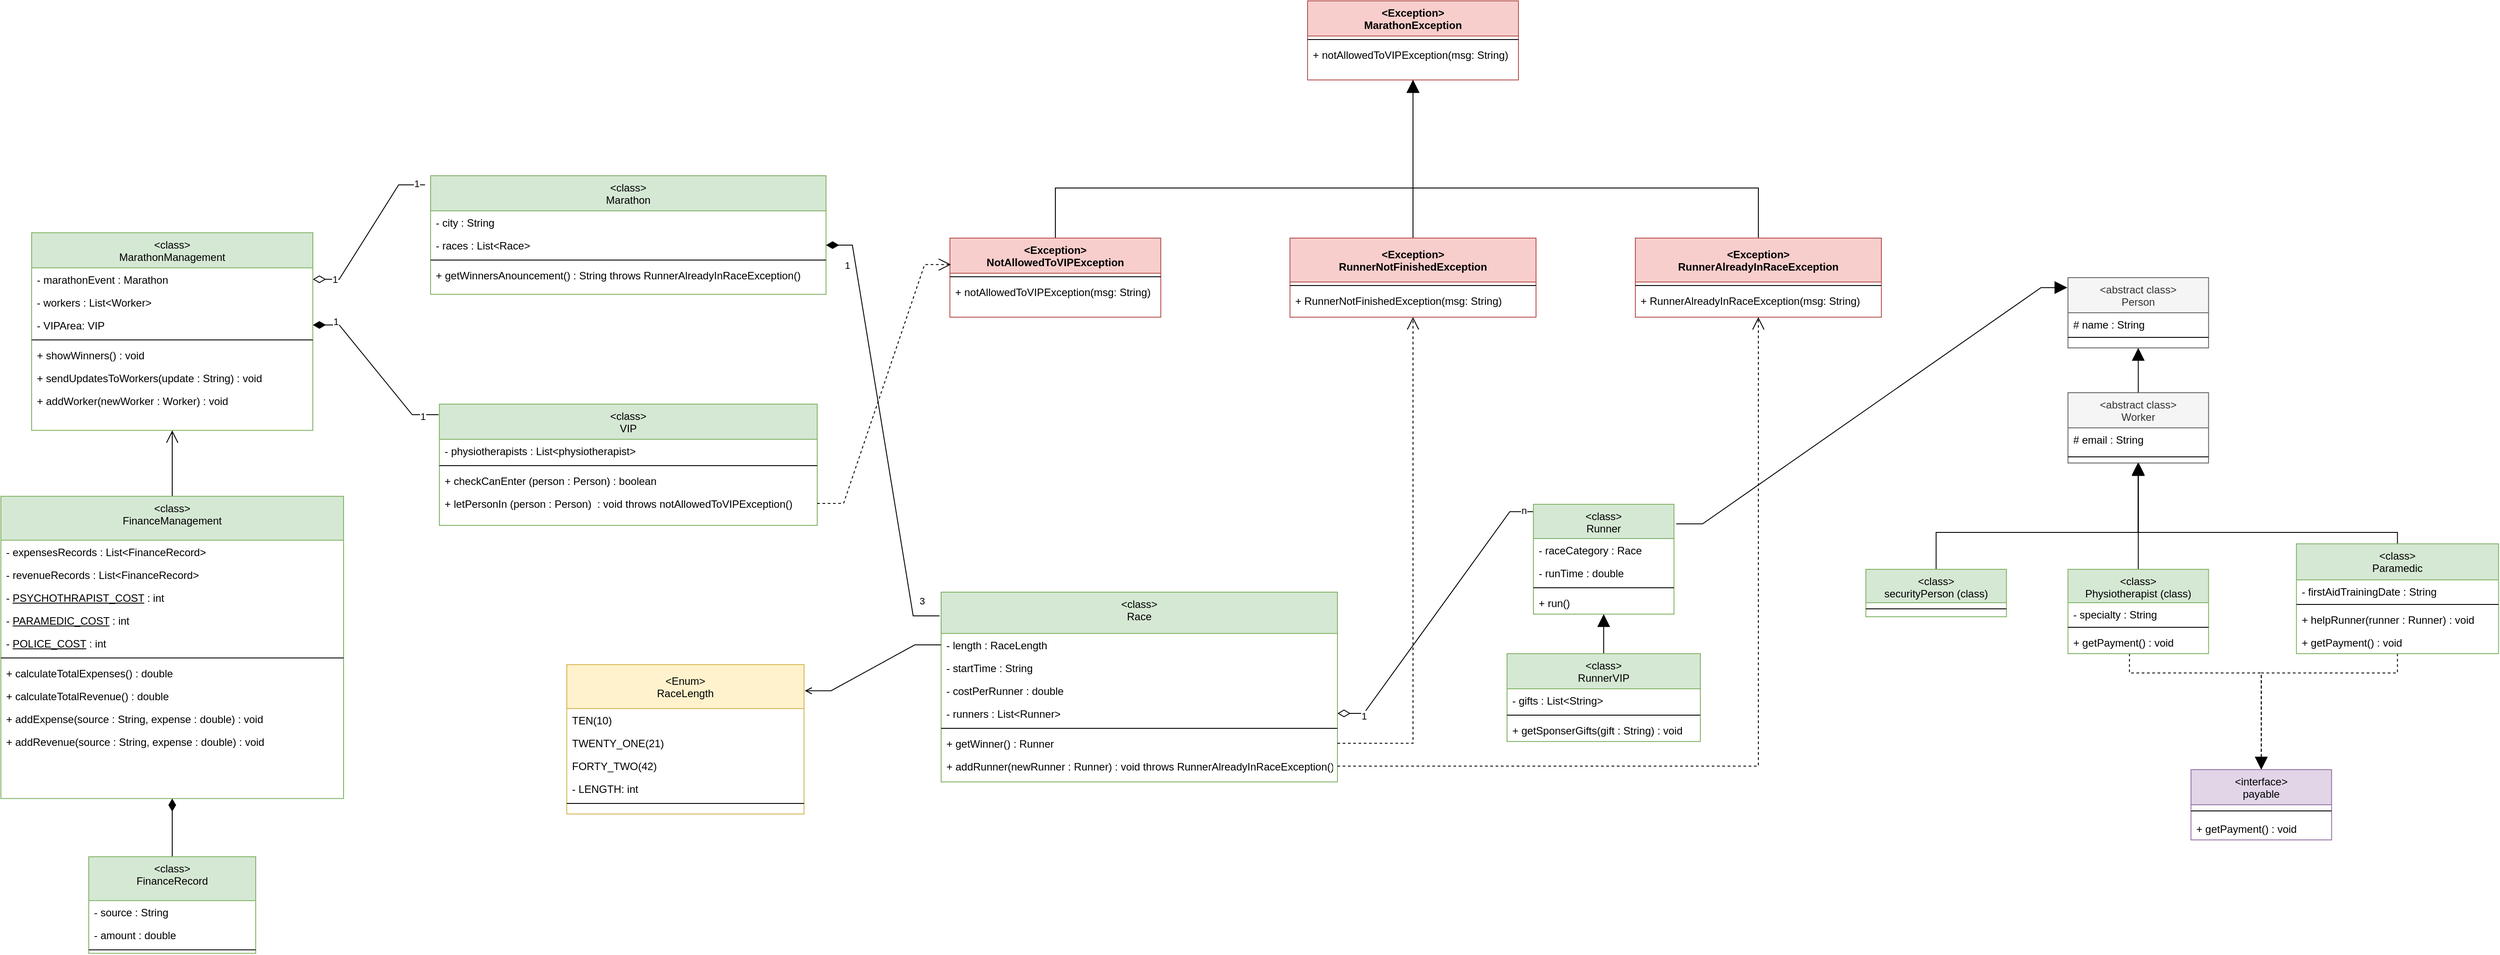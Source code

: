 <mxfile version="27.1.1">
  <diagram id="C5RBs43oDa-KdzZeNtuy" name="Page-1">
    <mxGraphModel dx="6407" dy="2477" grid="1" gridSize="10" guides="1" tooltips="1" connect="1" arrows="1" fold="1" page="1" pageScale="1" pageWidth="827" pageHeight="1169" math="0" shadow="0">
      <root>
        <mxCell id="WIyWlLk6GJQsqaUBKTNV-0" />
        <mxCell id="WIyWlLk6GJQsqaUBKTNV-1" parent="WIyWlLk6GJQsqaUBKTNV-0" />
        <mxCell id="r6FBFTWDfDrPuH4waTix-132" style="edgeStyle=entityRelationEdgeStyle;rounded=0;orthogonalLoop=1;jettySize=auto;html=1;entryX=1;entryY=0.5;entryDx=0;entryDy=0;exitX=-0.014;exitY=0.077;exitDx=0;exitDy=0;exitPerimeter=0;endArrow=diamondThin;endFill=0;endSize=12;" edge="1" parent="WIyWlLk6GJQsqaUBKTNV-1" source="zkfFHV4jXpPFQw0GAbJ--6" target="Lt1glxpejdCGCQJNRhZV-55">
          <mxGeometry relative="1" as="geometry" />
        </mxCell>
        <mxCell id="r6FBFTWDfDrPuH4waTix-134" value="1" style="edgeLabel;html=1;align=center;verticalAlign=middle;resizable=0;points=[];" vertex="1" connectable="0" parent="r6FBFTWDfDrPuH4waTix-132">
          <mxGeometry x="-0.897" y="-2" relative="1" as="geometry">
            <mxPoint as="offset" />
          </mxGeometry>
        </mxCell>
        <mxCell id="r6FBFTWDfDrPuH4waTix-135" value="1" style="edgeLabel;html=1;align=center;verticalAlign=middle;resizable=0;points=[];" vertex="1" connectable="0" parent="r6FBFTWDfDrPuH4waTix-132">
          <mxGeometry x="0.777" relative="1" as="geometry">
            <mxPoint x="4" as="offset" />
          </mxGeometry>
        </mxCell>
        <mxCell id="zkfFHV4jXpPFQw0GAbJ--6" value="&lt;class&gt;&#xa;Marathon" style="swimlane;fontStyle=0;align=center;verticalAlign=top;childLayout=stackLayout;horizontal=1;startSize=40;horizontalStack=0;resizeParent=1;resizeLast=0;collapsible=1;marginBottom=0;rounded=0;shadow=0;strokeWidth=1;fillColor=#d5e8d4;strokeColor=#82b366;" parent="WIyWlLk6GJQsqaUBKTNV-1" vertex="1">
          <mxGeometry x="-1001" y="226" width="450" height="135" as="geometry">
            <mxRectangle x="130" y="380" width="160" height="26" as="alternateBounds" />
          </mxGeometry>
        </mxCell>
        <mxCell id="zkfFHV4jXpPFQw0GAbJ--7" value="- city : String" style="text;align=left;verticalAlign=top;spacingLeft=4;spacingRight=4;overflow=hidden;rotatable=0;points=[[0,0.5],[1,0.5]];portConstraint=eastwest;" parent="zkfFHV4jXpPFQw0GAbJ--6" vertex="1">
          <mxGeometry y="40" width="450" height="26" as="geometry" />
        </mxCell>
        <mxCell id="zkfFHV4jXpPFQw0GAbJ--8" value="- races : List&lt;Race&gt;" style="text;align=left;verticalAlign=top;spacingLeft=4;spacingRight=4;overflow=hidden;rotatable=0;points=[[0,0.5],[1,0.5]];portConstraint=eastwest;rounded=0;shadow=0;html=0;" parent="zkfFHV4jXpPFQw0GAbJ--6" vertex="1">
          <mxGeometry y="66" width="450" height="26" as="geometry" />
        </mxCell>
        <mxCell id="zkfFHV4jXpPFQw0GAbJ--9" value="" style="line;html=1;strokeWidth=1;align=left;verticalAlign=middle;spacingTop=-1;spacingLeft=3;spacingRight=3;rotatable=0;labelPosition=right;points=[];portConstraint=eastwest;" parent="zkfFHV4jXpPFQw0GAbJ--6" vertex="1">
          <mxGeometry y="92" width="450" height="8" as="geometry" />
        </mxCell>
        <mxCell id="r6FBFTWDfDrPuH4waTix-143" value="+ getWinnersAnouncement() : String throws RunnerAlreadyInRaceException()" style="text;align=left;verticalAlign=top;spacingLeft=4;spacingRight=4;overflow=hidden;rotatable=0;points=[[0,0.5],[1,0.5]];portConstraint=eastwest;" vertex="1" parent="zkfFHV4jXpPFQw0GAbJ--6">
          <mxGeometry y="100" width="450" height="26" as="geometry" />
        </mxCell>
        <mxCell id="r6FBFTWDfDrPuH4waTix-110" style="edgeStyle=entityRelationEdgeStyle;rounded=0;orthogonalLoop=1;jettySize=auto;html=1;entryX=1;entryY=0.5;entryDx=0;entryDy=0;endArrow=diamondThin;startFill=0;exitX=0.02;exitY=0.067;exitDx=0;exitDy=0;exitPerimeter=0;endFill=0;endSize=12;" edge="1" parent="WIyWlLk6GJQsqaUBKTNV-1" source="zkfFHV4jXpPFQw0GAbJ--13" target="r6FBFTWDfDrPuH4waTix-11">
          <mxGeometry relative="1" as="geometry">
            <Array as="points">
              <mxPoint x="-501" y="692" />
            </Array>
          </mxGeometry>
        </mxCell>
        <mxCell id="r6FBFTWDfDrPuH4waTix-121" value="1" style="edgeLabel;html=1;align=center;verticalAlign=middle;resizable=0;points=[];" vertex="1" connectable="0" parent="r6FBFTWDfDrPuH4waTix-110">
          <mxGeometry x="0.721" y="-1" relative="1" as="geometry">
            <mxPoint x="-10" y="18" as="offset" />
          </mxGeometry>
        </mxCell>
        <mxCell id="r6FBFTWDfDrPuH4waTix-122" value="n" style="edgeLabel;html=1;align=center;verticalAlign=middle;resizable=0;points=[];" vertex="1" connectable="0" parent="r6FBFTWDfDrPuH4waTix-110">
          <mxGeometry x="-0.713" y="2" relative="1" as="geometry">
            <mxPoint x="25" y="-19" as="offset" />
          </mxGeometry>
        </mxCell>
        <mxCell id="zkfFHV4jXpPFQw0GAbJ--13" value="&lt;class&gt;&#xa;Runner" style="swimlane;fontStyle=0;align=center;verticalAlign=top;childLayout=stackLayout;horizontal=1;startSize=39;horizontalStack=0;resizeParent=1;resizeLast=0;collapsible=1;marginBottom=0;rounded=0;shadow=0;strokeWidth=1;fillColor=#d5e8d4;strokeColor=#82b366;" parent="WIyWlLk6GJQsqaUBKTNV-1" vertex="1">
          <mxGeometry x="254" y="600" width="160" height="125" as="geometry">
            <mxRectangle x="340" y="380" width="170" height="26" as="alternateBounds" />
          </mxGeometry>
        </mxCell>
        <mxCell id="r6FBFTWDfDrPuH4waTix-8" value="- raceCategory : Race" style="text;align=left;verticalAlign=top;spacingLeft=4;spacingRight=4;overflow=hidden;rotatable=0;points=[[0,0.5],[1,0.5]];portConstraint=eastwest;" vertex="1" parent="zkfFHV4jXpPFQw0GAbJ--13">
          <mxGeometry y="39" width="160" height="26" as="geometry" />
        </mxCell>
        <mxCell id="Lt1glxpejdCGCQJNRhZV-0" value="- runTime : double" style="text;align=left;verticalAlign=top;spacingLeft=4;spacingRight=4;overflow=hidden;rotatable=0;points=[[0,0.5],[1,0.5]];portConstraint=eastwest;" parent="zkfFHV4jXpPFQw0GAbJ--13" vertex="1">
          <mxGeometry y="65" width="160" height="26" as="geometry" />
        </mxCell>
        <mxCell id="zkfFHV4jXpPFQw0GAbJ--15" value="" style="line;html=1;strokeWidth=1;align=left;verticalAlign=middle;spacingTop=-1;spacingLeft=3;spacingRight=3;rotatable=0;labelPosition=right;points=[];portConstraint=eastwest;" parent="zkfFHV4jXpPFQw0GAbJ--13" vertex="1">
          <mxGeometry y="91" width="160" height="8" as="geometry" />
        </mxCell>
        <mxCell id="r6FBFTWDfDrPuH4waTix-7" value="+ run()" style="text;align=left;verticalAlign=top;spacingLeft=4;spacingRight=4;overflow=hidden;rotatable=0;points=[[0,0.5],[1,0.5]];portConstraint=eastwest;fontStyle=0" vertex="1" parent="zkfFHV4jXpPFQw0GAbJ--13">
          <mxGeometry y="99" width="160" height="26" as="geometry" />
        </mxCell>
        <mxCell id="r6FBFTWDfDrPuH4waTix-80" style="edgeStyle=entityRelationEdgeStyle;rounded=0;orthogonalLoop=1;jettySize=auto;html=1;entryX=1;entryY=0.5;entryDx=0;entryDy=0;exitX=-0.004;exitY=0.125;exitDx=0;exitDy=0;exitPerimeter=0;endArrow=diamondThin;endFill=1;endSize=12;" edge="1" parent="WIyWlLk6GJQsqaUBKTNV-1" source="zkfFHV4jXpPFQw0GAbJ--17" target="zkfFHV4jXpPFQw0GAbJ--8">
          <mxGeometry relative="1" as="geometry" />
        </mxCell>
        <mxCell id="r6FBFTWDfDrPuH4waTix-123" value="1" style="edgeLabel;html=1;align=center;verticalAlign=middle;resizable=0;points=[];" vertex="1" connectable="0" parent="r6FBFTWDfDrPuH4waTix-80">
          <mxGeometry x="0.783" relative="1" as="geometry">
            <mxPoint x="-10" as="offset" />
          </mxGeometry>
        </mxCell>
        <mxCell id="r6FBFTWDfDrPuH4waTix-124" value="3" style="edgeLabel;html=1;align=center;verticalAlign=middle;resizable=0;points=[];" vertex="1" connectable="0" parent="r6FBFTWDfDrPuH4waTix-80">
          <mxGeometry x="-0.805" y="-2" relative="1" as="geometry">
            <mxPoint x="10" as="offset" />
          </mxGeometry>
        </mxCell>
        <mxCell id="zkfFHV4jXpPFQw0GAbJ--17" value="&lt;class&gt;&#xa;Race" style="swimlane;fontStyle=0;align=center;verticalAlign=top;childLayout=stackLayout;horizontal=1;startSize=47;horizontalStack=0;resizeParent=1;resizeLast=0;collapsible=1;marginBottom=0;rounded=0;shadow=0;strokeWidth=1;fillColor=#d5e8d4;strokeColor=#82b366;" parent="WIyWlLk6GJQsqaUBKTNV-1" vertex="1">
          <mxGeometry x="-420" y="700" width="451" height="216" as="geometry">
            <mxRectangle x="550" y="140" width="160" height="26" as="alternateBounds" />
          </mxGeometry>
        </mxCell>
        <mxCell id="zkfFHV4jXpPFQw0GAbJ--18" value="- length : RaceLength" style="text;align=left;verticalAlign=top;spacingLeft=4;spacingRight=4;overflow=hidden;rotatable=0;points=[[0,0.5],[1,0.5]];portConstraint=eastwest;" parent="zkfFHV4jXpPFQw0GAbJ--17" vertex="1">
          <mxGeometry y="47" width="451" height="26" as="geometry" />
        </mxCell>
        <mxCell id="zkfFHV4jXpPFQw0GAbJ--19" value="- startTime : String" style="text;align=left;verticalAlign=top;spacingLeft=4;spacingRight=4;overflow=hidden;rotatable=0;points=[[0,0.5],[1,0.5]];portConstraint=eastwest;rounded=0;shadow=0;html=0;" parent="zkfFHV4jXpPFQw0GAbJ--17" vertex="1">
          <mxGeometry y="73" width="451" height="26" as="geometry" />
        </mxCell>
        <mxCell id="zkfFHV4jXpPFQw0GAbJ--20" value="- costPerRunner : double" style="text;align=left;verticalAlign=top;spacingLeft=4;spacingRight=4;overflow=hidden;rotatable=0;points=[[0,0.5],[1,0.5]];portConstraint=eastwest;rounded=0;shadow=0;html=0;" parent="zkfFHV4jXpPFQw0GAbJ--17" vertex="1">
          <mxGeometry y="99" width="451" height="26" as="geometry" />
        </mxCell>
        <mxCell id="r6FBFTWDfDrPuH4waTix-11" value="- runners : List&lt;Runner&gt;" style="text;align=left;verticalAlign=top;spacingLeft=4;spacingRight=4;overflow=hidden;rotatable=0;points=[[0,0.5],[1,0.5]];portConstraint=eastwest;rounded=0;shadow=0;html=0;" vertex="1" parent="zkfFHV4jXpPFQw0GAbJ--17">
          <mxGeometry y="125" width="451" height="26" as="geometry" />
        </mxCell>
        <mxCell id="zkfFHV4jXpPFQw0GAbJ--23" value="" style="line;html=1;strokeWidth=1;align=left;verticalAlign=middle;spacingTop=-1;spacingLeft=3;spacingRight=3;rotatable=0;labelPosition=right;points=[];portConstraint=eastwest;" parent="zkfFHV4jXpPFQw0GAbJ--17" vertex="1">
          <mxGeometry y="151" width="451" height="8" as="geometry" />
        </mxCell>
        <mxCell id="zkfFHV4jXpPFQw0GAbJ--24" value="+ getWinner() : Runner" style="text;align=left;verticalAlign=top;spacingLeft=4;spacingRight=4;overflow=hidden;rotatable=0;points=[[0,0.5],[1,0.5]];portConstraint=eastwest;" parent="zkfFHV4jXpPFQw0GAbJ--17" vertex="1">
          <mxGeometry y="159" width="451" height="26" as="geometry" />
        </mxCell>
        <mxCell id="r6FBFTWDfDrPuH4waTix-10" value="+ addRunner(newRunner : Runner) : void throws RunnerAlreadyInRaceException()" style="text;align=left;verticalAlign=top;spacingLeft=4;spacingRight=4;overflow=hidden;rotatable=0;points=[[0,0.5],[1,0.5]];portConstraint=eastwest;" vertex="1" parent="zkfFHV4jXpPFQw0GAbJ--17">
          <mxGeometry y="185" width="451" height="26" as="geometry" />
        </mxCell>
        <mxCell id="r6FBFTWDfDrPuH4waTix-137" style="edgeStyle=orthogonalEdgeStyle;rounded=0;orthogonalLoop=1;jettySize=auto;html=1;entryX=0.5;entryY=0;entryDx=0;entryDy=0;dashed=1;endArrow=block;endFill=1;endSize=12;" edge="1" parent="WIyWlLk6GJQsqaUBKTNV-1" source="Lt1glxpejdCGCQJNRhZV-5" target="Lt1glxpejdCGCQJNRhZV-97">
          <mxGeometry relative="1" as="geometry">
            <Array as="points">
              <mxPoint x="1237.34" y="792" />
              <mxPoint x="1082.34" y="792" />
              <mxPoint x="1082.34" y="852" />
            </Array>
          </mxGeometry>
        </mxCell>
        <mxCell id="r6FBFTWDfDrPuH4waTix-146" style="edgeStyle=orthogonalEdgeStyle;rounded=0;orthogonalLoop=1;jettySize=auto;html=1;endArrow=block;endFill=1;fillColor=#e1d5e7;strokeColor=#000000;endSize=12;" edge="1" parent="WIyWlLk6GJQsqaUBKTNV-1" source="Lt1glxpejdCGCQJNRhZV-5">
          <mxGeometry relative="1" as="geometry">
            <mxPoint x="942.34" y="552" as="targetPoint" />
            <Array as="points">
              <mxPoint x="1237.34" y="632" />
              <mxPoint x="942.34" y="632" />
            </Array>
          </mxGeometry>
        </mxCell>
        <mxCell id="Lt1glxpejdCGCQJNRhZV-5" value="&lt;class&gt;&#xa;Paramedic" style="swimlane;fontStyle=0;align=center;verticalAlign=top;childLayout=stackLayout;horizontal=1;startSize=41;horizontalStack=0;resizeParent=1;resizeLast=0;collapsible=1;marginBottom=0;rounded=0;shadow=0;strokeWidth=1;fillColor=#d5e8d4;strokeColor=#82b366;" parent="WIyWlLk6GJQsqaUBKTNV-1" vertex="1">
          <mxGeometry x="1122.34" y="645" width="230" height="125" as="geometry">
            <mxRectangle x="340" y="380" width="170" height="26" as="alternateBounds" />
          </mxGeometry>
        </mxCell>
        <mxCell id="Lt1glxpejdCGCQJNRhZV-6" value="- firstAidTrainingDate : String" style="text;align=left;verticalAlign=top;spacingLeft=4;spacingRight=4;overflow=hidden;rotatable=0;points=[[0,0.5],[1,0.5]];portConstraint=eastwest;" parent="Lt1glxpejdCGCQJNRhZV-5" vertex="1">
          <mxGeometry y="41" width="230" height="24" as="geometry" />
        </mxCell>
        <mxCell id="Lt1glxpejdCGCQJNRhZV-8" value="" style="line;html=1;strokeWidth=1;align=left;verticalAlign=middle;spacingTop=-1;spacingLeft=3;spacingRight=3;rotatable=0;labelPosition=right;points=[];portConstraint=eastwest;" parent="Lt1glxpejdCGCQJNRhZV-5" vertex="1">
          <mxGeometry y="65" width="230" height="8" as="geometry" />
        </mxCell>
        <mxCell id="r6FBFTWDfDrPuH4waTix-24" value="+ helpRunner(runner : Runner) : void" style="text;align=left;verticalAlign=top;spacingLeft=4;spacingRight=4;overflow=hidden;rotatable=0;points=[[0,0.5],[1,0.5]];portConstraint=eastwest;" vertex="1" parent="Lt1glxpejdCGCQJNRhZV-5">
          <mxGeometry y="73" width="230" height="26" as="geometry" />
        </mxCell>
        <mxCell id="r6FBFTWDfDrPuH4waTix-142" value="+ getPayment() : void" style="text;align=left;verticalAlign=top;spacingLeft=4;spacingRight=4;overflow=hidden;rotatable=0;points=[[0,0.5],[1,0.5]];portConstraint=eastwest;" vertex="1" parent="Lt1glxpejdCGCQJNRhZV-5">
          <mxGeometry y="99" width="230" height="26" as="geometry" />
        </mxCell>
        <mxCell id="r6FBFTWDfDrPuH4waTix-108" style="edgeStyle=orthogonalEdgeStyle;rounded=0;orthogonalLoop=1;jettySize=auto;html=1;entryX=0.5;entryY=1;entryDx=0;entryDy=0;endArrow=block;endFill=1;endSize=12;" edge="1" parent="WIyWlLk6GJQsqaUBKTNV-1" source="Lt1glxpejdCGCQJNRhZV-9" target="Lt1glxpejdCGCQJNRhZV-26">
          <mxGeometry relative="1" as="geometry" />
        </mxCell>
        <mxCell id="r6FBFTWDfDrPuH4waTix-140" style="edgeStyle=orthogonalEdgeStyle;rounded=0;orthogonalLoop=1;jettySize=auto;html=1;dashed=1;endArrow=block;endFill=1;entryX=0.5;entryY=0;entryDx=0;entryDy=0;endSize=12;" edge="1" parent="WIyWlLk6GJQsqaUBKTNV-1" target="Lt1glxpejdCGCQJNRhZV-97">
          <mxGeometry relative="1" as="geometry">
            <mxPoint x="932.34" y="770.0" as="sourcePoint" />
            <mxPoint x="1082.34" y="852" as="targetPoint" />
            <Array as="points">
              <mxPoint x="932.34" y="792" />
              <mxPoint x="1082.34" y="792" />
            </Array>
          </mxGeometry>
        </mxCell>
        <mxCell id="Lt1glxpejdCGCQJNRhZV-9" value="&lt;class&gt;&#xa;Physiotherapist (class)" style="swimlane;fontStyle=0;align=center;verticalAlign=top;childLayout=stackLayout;horizontal=1;startSize=38;horizontalStack=0;resizeParent=1;resizeLast=0;collapsible=1;marginBottom=0;rounded=0;shadow=0;strokeWidth=1;fillColor=#d5e8d4;strokeColor=#82b366;" parent="WIyWlLk6GJQsqaUBKTNV-1" vertex="1">
          <mxGeometry x="862.34" y="674" width="160" height="96" as="geometry">
            <mxRectangle x="340" y="380" width="170" height="26" as="alternateBounds" />
          </mxGeometry>
        </mxCell>
        <mxCell id="Lt1glxpejdCGCQJNRhZV-10" value="- specialty : String" style="text;align=left;verticalAlign=top;spacingLeft=4;spacingRight=4;overflow=hidden;rotatable=0;points=[[0,0.5],[1,0.5]];portConstraint=eastwest;" parent="Lt1glxpejdCGCQJNRhZV-9" vertex="1">
          <mxGeometry y="38" width="160" height="24" as="geometry" />
        </mxCell>
        <mxCell id="Lt1glxpejdCGCQJNRhZV-12" value="" style="line;html=1;strokeWidth=1;align=left;verticalAlign=middle;spacingTop=-1;spacingLeft=3;spacingRight=3;rotatable=0;labelPosition=right;points=[];portConstraint=eastwest;" parent="Lt1glxpejdCGCQJNRhZV-9" vertex="1">
          <mxGeometry y="62" width="160" height="8" as="geometry" />
        </mxCell>
        <mxCell id="r6FBFTWDfDrPuH4waTix-141" value="+ getPayment() : void" style="text;align=left;verticalAlign=top;spacingLeft=4;spacingRight=4;overflow=hidden;rotatable=0;points=[[0,0.5],[1,0.5]];portConstraint=eastwest;" vertex="1" parent="Lt1glxpejdCGCQJNRhZV-9">
          <mxGeometry y="70" width="160" height="26" as="geometry" />
        </mxCell>
        <mxCell id="r6FBFTWDfDrPuH4waTix-107" style="edgeStyle=orthogonalEdgeStyle;rounded=0;orthogonalLoop=1;jettySize=auto;html=1;entryX=0.5;entryY=1;entryDx=0;entryDy=0;endArrow=block;endFill=1;endSize=12;" edge="1" parent="WIyWlLk6GJQsqaUBKTNV-1" source="Lt1glxpejdCGCQJNRhZV-13" target="Lt1glxpejdCGCQJNRhZV-26">
          <mxGeometry relative="1" as="geometry">
            <Array as="points">
              <mxPoint x="712.34" y="632" />
              <mxPoint x="942.34" y="632" />
            </Array>
          </mxGeometry>
        </mxCell>
        <mxCell id="Lt1glxpejdCGCQJNRhZV-13" value="&lt;class&gt;&#xa;securityPerson (class)" style="swimlane;fontStyle=0;align=center;verticalAlign=top;childLayout=stackLayout;horizontal=1;startSize=38;horizontalStack=0;resizeParent=1;resizeLast=0;collapsible=1;marginBottom=0;rounded=0;shadow=0;strokeWidth=1;fillColor=#d5e8d4;strokeColor=#82b366;" parent="WIyWlLk6GJQsqaUBKTNV-1" vertex="1">
          <mxGeometry x="632.34" y="674" width="160" height="54" as="geometry">
            <mxRectangle x="340" y="380" width="170" height="26" as="alternateBounds" />
          </mxGeometry>
        </mxCell>
        <mxCell id="Lt1glxpejdCGCQJNRhZV-16" value="" style="line;html=1;strokeWidth=1;align=left;verticalAlign=middle;spacingTop=-1;spacingLeft=3;spacingRight=3;rotatable=0;labelPosition=right;points=[];portConstraint=eastwest;" parent="Lt1glxpejdCGCQJNRhZV-13" vertex="1">
          <mxGeometry y="38" width="160" height="14" as="geometry" />
        </mxCell>
        <mxCell id="Lt1glxpejdCGCQJNRhZV-17" value="&lt;class&gt;&#xa;MarathonManagement" style="swimlane;fontStyle=0;align=center;verticalAlign=top;childLayout=stackLayout;horizontal=1;startSize=40;horizontalStack=0;resizeParent=1;resizeLast=0;collapsible=1;marginBottom=0;rounded=0;shadow=0;strokeWidth=1;fillColor=#d5e8d4;strokeColor=#82b366;" parent="WIyWlLk6GJQsqaUBKTNV-1" vertex="1">
          <mxGeometry x="-1455" y="290.87" width="320" height="225" as="geometry">
            <mxRectangle x="550" y="140" width="160" height="26" as="alternateBounds" />
          </mxGeometry>
        </mxCell>
        <mxCell id="Lt1glxpejdCGCQJNRhZV-55" value="- marathonEvent : Marathon" style="text;align=left;verticalAlign=top;spacingLeft=4;spacingRight=4;overflow=hidden;rotatable=0;points=[[0,0.5],[1,0.5]];portConstraint=eastwest;" parent="Lt1glxpejdCGCQJNRhZV-17" vertex="1">
          <mxGeometry y="40" width="320" height="26" as="geometry" />
        </mxCell>
        <mxCell id="Lt1glxpejdCGCQJNRhZV-18" value="- workers : List&lt;Worker&gt;" style="text;align=left;verticalAlign=top;spacingLeft=4;spacingRight=4;overflow=hidden;rotatable=0;points=[[0,0.5],[1,0.5]];portConstraint=eastwest;" parent="Lt1glxpejdCGCQJNRhZV-17" vertex="1">
          <mxGeometry y="66" width="320" height="26" as="geometry" />
        </mxCell>
        <mxCell id="r6FBFTWDfDrPuH4waTix-57" value="- VIPArea: VIP" style="text;align=left;verticalAlign=top;spacingLeft=4;spacingRight=4;overflow=hidden;rotatable=0;points=[[0,0.5],[1,0.5]];portConstraint=eastwest;rounded=0;shadow=0;html=0;" vertex="1" parent="Lt1glxpejdCGCQJNRhZV-17">
          <mxGeometry y="92" width="320" height="26" as="geometry" />
        </mxCell>
        <mxCell id="Lt1glxpejdCGCQJNRhZV-23" value="" style="line;html=1;strokeWidth=1;align=left;verticalAlign=middle;spacingTop=-1;spacingLeft=3;spacingRight=3;rotatable=0;labelPosition=right;points=[];portConstraint=eastwest;" parent="Lt1glxpejdCGCQJNRhZV-17" vertex="1">
          <mxGeometry y="118" width="320" height="8" as="geometry" />
        </mxCell>
        <mxCell id="r6FBFTWDfDrPuH4waTix-43" value="+ showWinners() : void" style="text;align=left;verticalAlign=top;spacingLeft=4;spacingRight=4;overflow=hidden;rotatable=0;points=[[0,0.5],[1,0.5]];portConstraint=eastwest;" vertex="1" parent="Lt1glxpejdCGCQJNRhZV-17">
          <mxGeometry y="126" width="320" height="26" as="geometry" />
        </mxCell>
        <mxCell id="r6FBFTWDfDrPuH4waTix-42" value="+ sendUpdatesToWorkers(update : String) : void" style="text;align=left;verticalAlign=top;spacingLeft=4;spacingRight=4;overflow=hidden;rotatable=0;points=[[0,0.5],[1,0.5]];portConstraint=eastwest;" vertex="1" parent="Lt1glxpejdCGCQJNRhZV-17">
          <mxGeometry y="152" width="320" height="26" as="geometry" />
        </mxCell>
        <mxCell id="r6FBFTWDfDrPuH4waTix-176" value="+ addWorker(newWorker : Worker) : void" style="text;align=left;verticalAlign=top;spacingLeft=4;spacingRight=4;overflow=hidden;rotatable=0;points=[[0,0.5],[1,0.5]];portConstraint=eastwest;" vertex="1" parent="Lt1glxpejdCGCQJNRhZV-17">
          <mxGeometry y="178" width="320" height="26" as="geometry" />
        </mxCell>
        <mxCell id="r6FBFTWDfDrPuH4waTix-100" style="edgeStyle=orthogonalEdgeStyle;rounded=0;orthogonalLoop=1;jettySize=auto;html=1;entryX=0.5;entryY=1;entryDx=0;entryDy=0;endArrow=block;endFill=1;endSize=12;" edge="1" parent="WIyWlLk6GJQsqaUBKTNV-1" source="Lt1glxpejdCGCQJNRhZV-26" target="r6FBFTWDfDrPuH4waTix-14">
          <mxGeometry relative="1" as="geometry" />
        </mxCell>
        <mxCell id="Lt1glxpejdCGCQJNRhZV-26" value="&lt;abstract class&gt;&#xa;Worker" style="swimlane;fontStyle=0;align=center;verticalAlign=top;childLayout=stackLayout;horizontal=1;startSize=40;horizontalStack=0;resizeParent=1;resizeLast=0;collapsible=1;marginBottom=0;rounded=0;shadow=0;strokeWidth=1;fillColor=#f5f5f5;fontColor=#333333;strokeColor=#666666;" parent="WIyWlLk6GJQsqaUBKTNV-1" vertex="1">
          <mxGeometry x="862.34" y="473" width="160" height="80" as="geometry">
            <mxRectangle x="340" y="380" width="170" height="26" as="alternateBounds" />
          </mxGeometry>
        </mxCell>
        <mxCell id="Lt1glxpejdCGCQJNRhZV-28" value="# email : String" style="text;align=left;verticalAlign=top;spacingLeft=4;spacingRight=4;overflow=hidden;rotatable=0;points=[[0,0.5],[1,0.5]];portConstraint=eastwest;" parent="Lt1glxpejdCGCQJNRhZV-26" vertex="1">
          <mxGeometry y="40" width="160" height="26" as="geometry" />
        </mxCell>
        <mxCell id="Lt1glxpejdCGCQJNRhZV-29" value="" style="line;html=1;strokeWidth=1;align=left;verticalAlign=middle;spacingTop=-1;spacingLeft=3;spacingRight=3;rotatable=0;labelPosition=right;points=[];portConstraint=eastwest;" parent="Lt1glxpejdCGCQJNRhZV-26" vertex="1">
          <mxGeometry y="66" width="160" height="14" as="geometry" />
        </mxCell>
        <mxCell id="Lt1glxpejdCGCQJNRhZV-38" value="&lt;class&gt;&#xa;VIP" style="swimlane;fontStyle=0;align=center;verticalAlign=top;childLayout=stackLayout;horizontal=1;startSize=40;horizontalStack=0;resizeParent=1;resizeLast=0;collapsible=1;marginBottom=0;rounded=0;shadow=0;strokeWidth=1;fillColor=#d5e8d4;strokeColor=#82b366;" parent="WIyWlLk6GJQsqaUBKTNV-1" vertex="1">
          <mxGeometry x="-991" y="486" width="430" height="138" as="geometry">
            <mxRectangle x="130" y="380" width="160" height="26" as="alternateBounds" />
          </mxGeometry>
        </mxCell>
        <mxCell id="Lt1glxpejdCGCQJNRhZV-39" value="- physiotherapists : List&lt;physiotherapist&gt;" style="text;align=left;verticalAlign=top;spacingLeft=4;spacingRight=4;overflow=hidden;rotatable=0;points=[[0,0.5],[1,0.5]];portConstraint=eastwest;" parent="Lt1glxpejdCGCQJNRhZV-38" vertex="1">
          <mxGeometry y="40" width="430" height="26" as="geometry" />
        </mxCell>
        <mxCell id="Lt1glxpejdCGCQJNRhZV-41" value="" style="line;html=1;strokeWidth=1;align=left;verticalAlign=middle;spacingTop=-1;spacingLeft=3;spacingRight=3;rotatable=0;labelPosition=right;points=[];portConstraint=eastwest;" parent="Lt1glxpejdCGCQJNRhZV-38" vertex="1">
          <mxGeometry y="66" width="430" height="8" as="geometry" />
        </mxCell>
        <mxCell id="Lt1glxpejdCGCQJNRhZV-42" value="+ checkCanEnter (person : Person) : boolean" style="text;align=left;verticalAlign=top;spacingLeft=4;spacingRight=4;overflow=hidden;rotatable=0;points=[[0,0.5],[1,0.5]];portConstraint=eastwest;fontStyle=0" parent="Lt1glxpejdCGCQJNRhZV-38" vertex="1">
          <mxGeometry y="74" width="430" height="26" as="geometry" />
        </mxCell>
        <mxCell id="r6FBFTWDfDrPuH4waTix-19" value="+ letPersonIn (person : Person)  : void throws notAllowedToVIPException()" style="text;align=left;verticalAlign=top;spacingLeft=4;spacingRight=4;overflow=hidden;rotatable=0;points=[[0,0.5],[1,0.5]];portConstraint=eastwest;fontStyle=0" vertex="1" parent="Lt1glxpejdCGCQJNRhZV-38">
          <mxGeometry y="100" width="430" height="26" as="geometry" />
        </mxCell>
        <mxCell id="Lt1glxpejdCGCQJNRhZV-97" value="&lt;interface&gt;&#xa;payable" style="swimlane;fontStyle=0;align=center;verticalAlign=top;childLayout=stackLayout;horizontal=1;startSize=40;horizontalStack=0;resizeParent=1;resizeLast=0;collapsible=1;marginBottom=0;rounded=0;shadow=0;strokeWidth=1;fillColor=#e1d5e7;strokeColor=#9673a6;" parent="WIyWlLk6GJQsqaUBKTNV-1" vertex="1">
          <mxGeometry x="1002.34" y="902" width="160" height="80" as="geometry">
            <mxRectangle x="340" y="380" width="170" height="26" as="alternateBounds" />
          </mxGeometry>
        </mxCell>
        <mxCell id="Lt1glxpejdCGCQJNRhZV-100" value="" style="line;html=1;strokeWidth=1;align=left;verticalAlign=middle;spacingTop=-1;spacingLeft=3;spacingRight=3;rotatable=0;labelPosition=right;points=[];portConstraint=eastwest;" parent="Lt1glxpejdCGCQJNRhZV-97" vertex="1">
          <mxGeometry y="40" width="160" height="14" as="geometry" />
        </mxCell>
        <mxCell id="Lt1glxpejdCGCQJNRhZV-101" value="+ getPayment() : void" style="text;align=left;verticalAlign=top;spacingLeft=4;spacingRight=4;overflow=hidden;rotatable=0;points=[[0,0.5],[1,0.5]];portConstraint=eastwest;" parent="Lt1glxpejdCGCQJNRhZV-97" vertex="1">
          <mxGeometry y="54" width="160" height="26" as="geometry" />
        </mxCell>
        <mxCell id="r6FBFTWDfDrPuH4waTix-0" value="&lt;Enum&gt;&#xa;RaceLength" style="swimlane;fontStyle=0;align=center;verticalAlign=middle;childLayout=stackLayout;horizontal=1;startSize=50;horizontalStack=0;resizeParent=1;resizeLast=0;collapsible=1;marginBottom=0;rounded=0;shadow=0;strokeWidth=1;fillColor=#fff2cc;strokeColor=#d6b656;labelBackgroundColor=none;fontSize=12;" vertex="1" parent="WIyWlLk6GJQsqaUBKTNV-1">
          <mxGeometry x="-846" y="782.5" width="270" height="170" as="geometry">
            <mxRectangle x="220" y="120" width="160" height="40" as="alternateBounds" />
          </mxGeometry>
        </mxCell>
        <mxCell id="r6FBFTWDfDrPuH4waTix-1" value="TEN(10)" style="text;align=left;verticalAlign=top;spacingLeft=4;spacingRight=4;overflow=hidden;rotatable=0;points=[[0,0.5],[1,0.5]];portConstraint=eastwest;" vertex="1" parent="r6FBFTWDfDrPuH4waTix-0">
          <mxGeometry y="50" width="270" height="26" as="geometry" />
        </mxCell>
        <mxCell id="r6FBFTWDfDrPuH4waTix-2" value="TWENTY_ONE(21)" style="text;align=left;verticalAlign=top;spacingLeft=4;spacingRight=4;overflow=hidden;rotatable=0;points=[[0,0.5],[1,0.5]];portConstraint=eastwest;rounded=0;shadow=0;html=0;" vertex="1" parent="r6FBFTWDfDrPuH4waTix-0">
          <mxGeometry y="76" width="270" height="26" as="geometry" />
        </mxCell>
        <mxCell id="r6FBFTWDfDrPuH4waTix-3" value="FORTY_TWO(42)" style="text;align=left;verticalAlign=top;spacingLeft=4;spacingRight=4;overflow=hidden;rotatable=0;points=[[0,0.5],[1,0.5]];portConstraint=eastwest;rounded=0;shadow=0;html=0;" vertex="1" parent="r6FBFTWDfDrPuH4waTix-0">
          <mxGeometry y="102" width="270" height="26" as="geometry" />
        </mxCell>
        <mxCell id="r6FBFTWDfDrPuH4waTix-13" value="- LENGTH: int " style="text;align=left;verticalAlign=top;spacingLeft=4;spacingRight=4;overflow=hidden;rotatable=0;points=[[0,0.5],[1,0.5]];portConstraint=eastwest;rounded=0;shadow=0;html=0;" vertex="1" parent="r6FBFTWDfDrPuH4waTix-0">
          <mxGeometry y="128" width="270" height="26" as="geometry" />
        </mxCell>
        <mxCell id="r6FBFTWDfDrPuH4waTix-6" value="" style="line;html=1;strokeWidth=1;align=left;verticalAlign=middle;spacingTop=-1;spacingLeft=3;spacingRight=3;rotatable=0;labelPosition=right;points=[];portConstraint=eastwest;" vertex="1" parent="r6FBFTWDfDrPuH4waTix-0">
          <mxGeometry y="154" width="270" height="8" as="geometry" />
        </mxCell>
        <mxCell id="r6FBFTWDfDrPuH4waTix-14" value="&lt;abstract class&gt;&#xa;Person" style="swimlane;fontStyle=0;align=center;verticalAlign=top;childLayout=stackLayout;horizontal=1;startSize=40;horizontalStack=0;resizeParent=1;resizeLast=0;collapsible=1;marginBottom=0;rounded=0;shadow=0;strokeWidth=1;fillColor=#f5f5f5;strokeColor=#666666;fontColor=#333333;" vertex="1" parent="WIyWlLk6GJQsqaUBKTNV-1">
          <mxGeometry x="862.34" y="342" width="160" height="80" as="geometry">
            <mxRectangle x="340" y="380" width="170" height="26" as="alternateBounds" />
          </mxGeometry>
        </mxCell>
        <mxCell id="r6FBFTWDfDrPuH4waTix-15" value="# name : String" style="text;align=left;verticalAlign=top;spacingLeft=4;spacingRight=4;overflow=hidden;rotatable=0;points=[[0,0.5],[1,0.5]];portConstraint=eastwest;" vertex="1" parent="r6FBFTWDfDrPuH4waTix-14">
          <mxGeometry y="40" width="160" height="24" as="geometry" />
        </mxCell>
        <mxCell id="r6FBFTWDfDrPuH4waTix-17" value="" style="line;html=1;strokeWidth=1;align=left;verticalAlign=middle;spacingTop=-1;spacingLeft=3;spacingRight=3;rotatable=0;labelPosition=right;points=[];portConstraint=eastwest;" vertex="1" parent="r6FBFTWDfDrPuH4waTix-14">
          <mxGeometry y="64" width="160" height="8" as="geometry" />
        </mxCell>
        <mxCell id="r6FBFTWDfDrPuH4waTix-156" style="edgeStyle=orthogonalEdgeStyle;rounded=0;orthogonalLoop=1;jettySize=auto;html=1;entryX=0.5;entryY=1;entryDx=0;entryDy=0;endArrow=block;endFill=1;endSize=12;exitX=0.5;exitY=0;exitDx=0;exitDy=0;" edge="1" parent="WIyWlLk6GJQsqaUBKTNV-1" source="r6FBFTWDfDrPuH4waTix-20" target="r6FBFTWDfDrPuH4waTix-153">
          <mxGeometry relative="1" as="geometry">
            <Array as="points">
              <mxPoint x="-290" y="240" />
              <mxPoint x="117" y="240" />
            </Array>
          </mxGeometry>
        </mxCell>
        <mxCell id="r6FBFTWDfDrPuH4waTix-20" value="&lt;Exception&gt;&#xa;NotAllowedToVIPException" style="swimlane;fontStyle=1;align=center;verticalAlign=middle;childLayout=stackLayout;horizontal=1;startSize=40;horizontalStack=0;resizeParent=1;resizeLast=0;collapsible=1;marginBottom=0;rounded=0;shadow=0;strokeWidth=1;fillColor=#f8cecc;strokeColor=#b85450;labelBackgroundColor=none;fontSize=12;" vertex="1" parent="WIyWlLk6GJQsqaUBKTNV-1">
          <mxGeometry x="-410" y="297" width="240" height="90" as="geometry">
            <mxRectangle x="220" y="120" width="160" height="40" as="alternateBounds" />
          </mxGeometry>
        </mxCell>
        <mxCell id="r6FBFTWDfDrPuH4waTix-21" value="" style="line;html=1;strokeWidth=1;align=left;verticalAlign=middle;spacingTop=-1;spacingLeft=3;spacingRight=3;rotatable=0;labelPosition=right;points=[];portConstraint=eastwest;" vertex="1" parent="r6FBFTWDfDrPuH4waTix-20">
          <mxGeometry y="40" width="240" height="8" as="geometry" />
        </mxCell>
        <mxCell id="r6FBFTWDfDrPuH4waTix-22" value="+ notAllowedToVIPException(msg: String)" style="text;align=left;verticalAlign=top;spacingLeft=4;spacingRight=4;overflow=hidden;rotatable=0;points=[[0,0.5],[1,0.5]];portConstraint=eastwest;" vertex="1" parent="r6FBFTWDfDrPuH4waTix-20">
          <mxGeometry y="48" width="240" height="26" as="geometry" />
        </mxCell>
        <mxCell id="r6FBFTWDfDrPuH4waTix-109" style="edgeStyle=orthogonalEdgeStyle;rounded=0;orthogonalLoop=1;jettySize=auto;html=1;endArrow=block;endFill=1;endSize=12;" edge="1" parent="WIyWlLk6GJQsqaUBKTNV-1" source="r6FBFTWDfDrPuH4waTix-26" target="zkfFHV4jXpPFQw0GAbJ--13">
          <mxGeometry relative="1" as="geometry" />
        </mxCell>
        <mxCell id="r6FBFTWDfDrPuH4waTix-26" value="&lt;class&gt;&#xa;RunnerVIP" style="swimlane;fontStyle=0;align=center;verticalAlign=top;childLayout=stackLayout;horizontal=1;startSize=40;horizontalStack=0;resizeParent=1;resizeLast=0;collapsible=1;marginBottom=0;rounded=0;shadow=0;strokeWidth=1;fillColor=#d5e8d4;strokeColor=#82b366;" vertex="1" parent="WIyWlLk6GJQsqaUBKTNV-1">
          <mxGeometry x="224" y="770" width="220" height="100" as="geometry">
            <mxRectangle x="340" y="380" width="170" height="26" as="alternateBounds" />
          </mxGeometry>
        </mxCell>
        <mxCell id="r6FBFTWDfDrPuH4waTix-41" value="- gifts : List&lt;String&gt;" style="text;align=left;verticalAlign=top;spacingLeft=4;spacingRight=4;overflow=hidden;rotatable=0;points=[[0,0.5],[1,0.5]];portConstraint=eastwest;" vertex="1" parent="r6FBFTWDfDrPuH4waTix-26">
          <mxGeometry y="40" width="220" height="26" as="geometry" />
        </mxCell>
        <mxCell id="r6FBFTWDfDrPuH4waTix-31" value="" style="line;html=1;strokeWidth=1;align=left;verticalAlign=middle;spacingTop=-1;spacingLeft=3;spacingRight=3;rotatable=0;labelPosition=right;points=[];portConstraint=eastwest;" vertex="1" parent="r6FBFTWDfDrPuH4waTix-26">
          <mxGeometry y="66" width="220" height="8" as="geometry" />
        </mxCell>
        <mxCell id="r6FBFTWDfDrPuH4waTix-32" value="+ getSponserGifts(gift : String) : void" style="text;align=left;verticalAlign=top;spacingLeft=4;spacingRight=4;overflow=hidden;rotatable=0;points=[[0,0.5],[1,0.5]];portConstraint=eastwest;fontStyle=0" vertex="1" parent="r6FBFTWDfDrPuH4waTix-26">
          <mxGeometry y="74" width="220" height="26" as="geometry" />
        </mxCell>
        <mxCell id="r6FBFTWDfDrPuH4waTix-178" style="edgeStyle=orthogonalEdgeStyle;rounded=0;orthogonalLoop=1;jettySize=auto;html=1;entryX=0.5;entryY=1;entryDx=0;entryDy=0;endArrow=diamondThin;endFill=1;endSize=12;" edge="1" parent="WIyWlLk6GJQsqaUBKTNV-1" source="r6FBFTWDfDrPuH4waTix-46" target="r6FBFTWDfDrPuH4waTix-58">
          <mxGeometry relative="1" as="geometry" />
        </mxCell>
        <mxCell id="r6FBFTWDfDrPuH4waTix-46" value="&lt;class&gt;&#xa;FinanceRecord" style="swimlane;fontStyle=0;align=center;verticalAlign=top;childLayout=stackLayout;horizontal=1;startSize=50;horizontalStack=0;resizeParent=1;resizeLast=0;collapsible=1;marginBottom=0;rounded=0;shadow=0;strokeWidth=1;fillColor=#d5e8d4;strokeColor=#82b366;" vertex="1" parent="WIyWlLk6GJQsqaUBKTNV-1">
          <mxGeometry x="-1390" y="1001.12" width="190" height="110" as="geometry">
            <mxRectangle x="130" y="380" width="160" height="26" as="alternateBounds" />
          </mxGeometry>
        </mxCell>
        <mxCell id="r6FBFTWDfDrPuH4waTix-52" value="- source : String" style="text;align=left;verticalAlign=top;spacingLeft=4;spacingRight=4;overflow=hidden;rotatable=0;points=[[0,0.5],[1,0.5]];portConstraint=eastwest;rounded=0;shadow=0;html=0;" vertex="1" parent="r6FBFTWDfDrPuH4waTix-46">
          <mxGeometry y="50" width="190" height="26" as="geometry" />
        </mxCell>
        <mxCell id="r6FBFTWDfDrPuH4waTix-53" value="- amount : double" style="text;align=left;verticalAlign=top;spacingLeft=4;spacingRight=4;overflow=hidden;rotatable=0;points=[[0,0.5],[1,0.5]];portConstraint=eastwest;rounded=0;shadow=0;html=0;" vertex="1" parent="r6FBFTWDfDrPuH4waTix-46">
          <mxGeometry y="76" width="190" height="26" as="geometry" />
        </mxCell>
        <mxCell id="r6FBFTWDfDrPuH4waTix-49" value="" style="line;html=1;strokeWidth=1;align=left;verticalAlign=middle;spacingTop=-1;spacingLeft=3;spacingRight=3;rotatable=0;labelPosition=right;points=[];portConstraint=eastwest;" vertex="1" parent="r6FBFTWDfDrPuH4waTix-46">
          <mxGeometry y="102" width="190" height="8" as="geometry" />
        </mxCell>
        <mxCell id="r6FBFTWDfDrPuH4waTix-179" style="edgeStyle=orthogonalEdgeStyle;rounded=0;orthogonalLoop=1;jettySize=auto;html=1;entryX=0.5;entryY=1;entryDx=0;entryDy=0;endArrow=open;endFill=0;endSize=12;startSize=6;" edge="1" parent="WIyWlLk6GJQsqaUBKTNV-1" source="r6FBFTWDfDrPuH4waTix-58" target="Lt1glxpejdCGCQJNRhZV-17">
          <mxGeometry relative="1" as="geometry" />
        </mxCell>
        <mxCell id="r6FBFTWDfDrPuH4waTix-58" value="&lt;class&gt;&#xa;FinanceManagement" style="swimlane;fontStyle=0;align=center;verticalAlign=top;childLayout=stackLayout;horizontal=1;startSize=50;horizontalStack=0;resizeParent=1;resizeLast=0;collapsible=1;marginBottom=0;rounded=0;shadow=0;strokeWidth=1;fillColor=#d5e8d4;strokeColor=#82b366;" vertex="1" parent="WIyWlLk6GJQsqaUBKTNV-1">
          <mxGeometry x="-1490" y="590.87" width="390" height="344" as="geometry">
            <mxRectangle x="130" y="380" width="160" height="26" as="alternateBounds" />
          </mxGeometry>
        </mxCell>
        <mxCell id="r6FBFTWDfDrPuH4waTix-62" value="- expensesRecords : List&lt;FinanceRecord&gt;" style="text;align=left;verticalAlign=top;spacingLeft=4;spacingRight=4;overflow=hidden;rotatable=0;points=[[0,0.5],[1,0.5]];portConstraint=eastwest;rounded=0;shadow=0;html=0;" vertex="1" parent="r6FBFTWDfDrPuH4waTix-58">
          <mxGeometry y="50" width="390" height="26" as="geometry" />
        </mxCell>
        <mxCell id="r6FBFTWDfDrPuH4waTix-63" value="- revenueRecords : List&lt;FinanceRecord&gt;" style="text;align=left;verticalAlign=top;spacingLeft=4;spacingRight=4;overflow=hidden;rotatable=0;points=[[0,0.5],[1,0.5]];portConstraint=eastwest;rounded=0;shadow=0;html=0;" vertex="1" parent="r6FBFTWDfDrPuH4waTix-58">
          <mxGeometry y="76" width="390" height="26" as="geometry" />
        </mxCell>
        <mxCell id="r6FBFTWDfDrPuH4waTix-169" value="&lt;span style=&quot;text-wrap-mode: nowrap;&quot;&gt;- &lt;/span&gt;&lt;span style=&quot;text-wrap-mode: nowrap; text-decoration-line: underline;&quot;&gt;PSYCHOTHRAPIST_COST&lt;/span&gt;&lt;span style=&quot;text-wrap-mode: nowrap;&quot;&gt; : int&lt;/span&gt;" style="text;strokeColor=none;fillColor=none;align=left;verticalAlign=top;spacingLeft=4;spacingRight=4;overflow=hidden;rotatable=0;points=[[0,0.5],[1,0.5]];portConstraint=eastwest;whiteSpace=wrap;html=1;" vertex="1" parent="r6FBFTWDfDrPuH4waTix-58">
          <mxGeometry y="102" width="390" height="26" as="geometry" />
        </mxCell>
        <mxCell id="r6FBFTWDfDrPuH4waTix-174" value="&lt;span style=&quot;text-wrap-mode: nowrap;&quot;&gt;- &lt;u&gt;PARAMEDIC_COST&lt;/u&gt; : int&lt;/span&gt;" style="text;strokeColor=none;fillColor=none;align=left;verticalAlign=top;spacingLeft=4;spacingRight=4;overflow=hidden;rotatable=0;points=[[0,0.5],[1,0.5]];portConstraint=eastwest;whiteSpace=wrap;html=1;" vertex="1" parent="r6FBFTWDfDrPuH4waTix-58">
          <mxGeometry y="128" width="390" height="26" as="geometry" />
        </mxCell>
        <mxCell id="r6FBFTWDfDrPuH4waTix-175" value="&lt;span style=&quot;text-wrap-mode: nowrap;&quot;&gt;- &lt;/span&gt;&lt;span style=&quot;text-wrap-mode: nowrap; text-decoration-line: underline;&quot;&gt;POLICE_COST&lt;/span&gt;&lt;span style=&quot;text-wrap-mode: nowrap;&quot;&gt; : int&lt;/span&gt;" style="text;strokeColor=none;fillColor=none;align=left;verticalAlign=top;spacingLeft=4;spacingRight=4;overflow=hidden;rotatable=0;points=[[0,0.5],[1,0.5]];portConstraint=eastwest;whiteSpace=wrap;html=1;" vertex="1" parent="r6FBFTWDfDrPuH4waTix-58">
          <mxGeometry y="154" width="390" height="26" as="geometry" />
        </mxCell>
        <mxCell id="r6FBFTWDfDrPuH4waTix-61" value="" style="line;html=1;strokeWidth=1;align=left;verticalAlign=middle;spacingTop=-1;spacingLeft=3;spacingRight=3;rotatable=0;labelPosition=right;points=[];portConstraint=eastwest;" vertex="1" parent="r6FBFTWDfDrPuH4waTix-58">
          <mxGeometry y="180" width="390" height="8" as="geometry" />
        </mxCell>
        <mxCell id="r6FBFTWDfDrPuH4waTix-74" value="+ calculateTotalExpenses() : double" style="text;align=left;verticalAlign=top;spacingLeft=4;spacingRight=4;overflow=hidden;rotatable=0;points=[[0,0.5],[1,0.5]];portConstraint=eastwest;" vertex="1" parent="r6FBFTWDfDrPuH4waTix-58">
          <mxGeometry y="188" width="390" height="26" as="geometry" />
        </mxCell>
        <mxCell id="r6FBFTWDfDrPuH4waTix-75" value="+ calculateTotalRevenue() : double" style="text;align=left;verticalAlign=top;spacingLeft=4;spacingRight=4;overflow=hidden;rotatable=0;points=[[0,0.5],[1,0.5]];portConstraint=eastwest;" vertex="1" parent="r6FBFTWDfDrPuH4waTix-58">
          <mxGeometry y="214" width="390" height="26" as="geometry" />
        </mxCell>
        <mxCell id="r6FBFTWDfDrPuH4waTix-72" value="+ addExpense(source : String, expense : double) : void" style="text;align=left;verticalAlign=top;spacingLeft=4;spacingRight=4;overflow=hidden;rotatable=0;points=[[0,0.5],[1,0.5]];portConstraint=eastwest;" vertex="1" parent="r6FBFTWDfDrPuH4waTix-58">
          <mxGeometry y="240" width="390" height="26" as="geometry" />
        </mxCell>
        <mxCell id="r6FBFTWDfDrPuH4waTix-73" value="+ addRevenue(source : String, expense : double) : void" style="text;align=left;verticalAlign=top;spacingLeft=4;spacingRight=4;overflow=hidden;rotatable=0;points=[[0,0.5],[1,0.5]];portConstraint=eastwest;" vertex="1" parent="r6FBFTWDfDrPuH4waTix-58">
          <mxGeometry y="266" width="390" height="26" as="geometry" />
        </mxCell>
        <mxCell id="r6FBFTWDfDrPuH4waTix-84" value="" style="endArrow=open;dashed=1;endFill=0;endSize=12;html=1;rounded=0;exitX=1;exitY=0.5;exitDx=0;exitDy=0;edgeStyle=entityRelationEdgeStyle;entryX=0.005;entryY=0.335;entryDx=0;entryDy=0;entryPerimeter=0;" edge="1" parent="WIyWlLk6GJQsqaUBKTNV-1" source="r6FBFTWDfDrPuH4waTix-19" target="r6FBFTWDfDrPuH4waTix-20">
          <mxGeometry width="160" relative="1" as="geometry">
            <mxPoint x="-791" y="-38" as="sourcePoint" />
            <mxPoint x="-631" y="-38" as="targetPoint" />
          </mxGeometry>
        </mxCell>
        <mxCell id="r6FBFTWDfDrPuH4waTix-86" value="" style="endArrow=diamondThin;endFill=1;endSize=12;html=1;rounded=0;exitX=-0.002;exitY=0.087;exitDx=0;exitDy=0;exitPerimeter=0;entryX=1;entryY=0.5;entryDx=0;entryDy=0;elbow=vertical;edgeStyle=entityRelationEdgeStyle;" edge="1" parent="WIyWlLk6GJQsqaUBKTNV-1" source="Lt1glxpejdCGCQJNRhZV-38" target="r6FBFTWDfDrPuH4waTix-57">
          <mxGeometry width="160" relative="1" as="geometry">
            <mxPoint x="-1111" y="-73.45" as="sourcePoint" />
            <mxPoint x="-1061" y="-158" as="targetPoint" />
          </mxGeometry>
        </mxCell>
        <mxCell id="r6FBFTWDfDrPuH4waTix-125" value="1" style="edgeLabel;html=1;align=center;verticalAlign=middle;resizable=0;points=[];" vertex="1" connectable="0" parent="r6FBFTWDfDrPuH4waTix-86">
          <mxGeometry x="-0.968" y="2" relative="1" as="geometry">
            <mxPoint x="-15" as="offset" />
          </mxGeometry>
        </mxCell>
        <mxCell id="r6FBFTWDfDrPuH4waTix-126" value="1" style="edgeLabel;html=1;align=center;verticalAlign=middle;resizable=0;points=[];" vertex="1" connectable="0" parent="r6FBFTWDfDrPuH4waTix-86">
          <mxGeometry x="0.896" y="-2" relative="1" as="geometry">
            <mxPoint x="16" y="-2" as="offset" />
          </mxGeometry>
        </mxCell>
        <mxCell id="r6FBFTWDfDrPuH4waTix-133" style="edgeStyle=entityRelationEdgeStyle;rounded=0;orthogonalLoop=1;jettySize=auto;html=1;entryX=1.003;entryY=0.175;entryDx=0;entryDy=0;entryPerimeter=0;exitX=0;exitY=0.5;exitDx=0;exitDy=0;endArrow=open;endFill=0;" edge="1" parent="WIyWlLk6GJQsqaUBKTNV-1" source="zkfFHV4jXpPFQw0GAbJ--18" target="r6FBFTWDfDrPuH4waTix-0">
          <mxGeometry relative="1" as="geometry" />
        </mxCell>
        <mxCell id="r6FBFTWDfDrPuH4waTix-147" style="edgeStyle=entityRelationEdgeStyle;rounded=0;orthogonalLoop=1;jettySize=auto;html=1;entryX=-0.004;entryY=0.142;entryDx=0;entryDy=0;entryPerimeter=0;endArrow=block;endFill=1;exitX=1.016;exitY=0.178;exitDx=0;exitDy=0;exitPerimeter=0;endSize=12;strokeWidth=1;" edge="1" parent="WIyWlLk6GJQsqaUBKTNV-1" source="zkfFHV4jXpPFQw0GAbJ--13" target="r6FBFTWDfDrPuH4waTix-14">
          <mxGeometry relative="1" as="geometry">
            <Array as="points">
              <mxPoint x="420" y="422" />
              <mxPoint x="570" y="353" />
              <mxPoint x="510" y="582" />
            </Array>
          </mxGeometry>
        </mxCell>
        <mxCell id="r6FBFTWDfDrPuH4waTix-158" style="edgeStyle=orthogonalEdgeStyle;rounded=0;orthogonalLoop=1;jettySize=auto;html=1;entryX=0.5;entryY=1;entryDx=0;entryDy=0;endSize=12;endArrow=block;endFill=1;" edge="1" parent="WIyWlLk6GJQsqaUBKTNV-1" source="r6FBFTWDfDrPuH4waTix-149" target="r6FBFTWDfDrPuH4waTix-153">
          <mxGeometry relative="1" as="geometry">
            <Array as="points">
              <mxPoint x="510" y="240" />
              <mxPoint x="117" y="240" />
            </Array>
          </mxGeometry>
        </mxCell>
        <mxCell id="r6FBFTWDfDrPuH4waTix-149" value="&lt;Exception&gt;&#xa;RunnerAlreadyInRaceException" style="swimlane;fontStyle=1;align=center;verticalAlign=middle;childLayout=stackLayout;horizontal=1;startSize=50;horizontalStack=0;resizeParent=1;resizeLast=0;collapsible=1;marginBottom=0;rounded=0;shadow=0;strokeWidth=1;fillColor=#f8cecc;strokeColor=#b85450;labelBackgroundColor=none;fontSize=12;" vertex="1" parent="WIyWlLk6GJQsqaUBKTNV-1">
          <mxGeometry x="370" y="297" width="280" height="90" as="geometry">
            <mxRectangle x="220" y="120" width="160" height="40" as="alternateBounds" />
          </mxGeometry>
        </mxCell>
        <mxCell id="r6FBFTWDfDrPuH4waTix-150" value="" style="line;html=1;strokeWidth=1;align=left;verticalAlign=middle;spacingTop=-1;spacingLeft=3;spacingRight=3;rotatable=0;labelPosition=right;points=[];portConstraint=eastwest;" vertex="1" parent="r6FBFTWDfDrPuH4waTix-149">
          <mxGeometry y="50" width="280" height="8" as="geometry" />
        </mxCell>
        <mxCell id="r6FBFTWDfDrPuH4waTix-151" value="+ RunnerAlreadyInRaceException(msg: String)" style="text;align=left;verticalAlign=top;spacingLeft=4;spacingRight=4;overflow=hidden;rotatable=0;points=[[0,0.5],[1,0.5]];portConstraint=eastwest;" vertex="1" parent="r6FBFTWDfDrPuH4waTix-149">
          <mxGeometry y="58" width="280" height="26" as="geometry" />
        </mxCell>
        <mxCell id="r6FBFTWDfDrPuH4waTix-153" value="&lt;Exception&gt;&#xa;MarathonException" style="swimlane;fontStyle=1;align=center;verticalAlign=middle;childLayout=stackLayout;horizontal=1;startSize=40;horizontalStack=0;resizeParent=1;resizeLast=0;collapsible=1;marginBottom=0;rounded=0;shadow=0;strokeWidth=1;fillColor=#f8cecc;strokeColor=#b85450;labelBackgroundColor=none;fontSize=12;" vertex="1" parent="WIyWlLk6GJQsqaUBKTNV-1">
          <mxGeometry x="-3" y="27" width="240" height="90" as="geometry">
            <mxRectangle x="220" y="120" width="160" height="40" as="alternateBounds" />
          </mxGeometry>
        </mxCell>
        <mxCell id="r6FBFTWDfDrPuH4waTix-154" value="" style="line;html=1;strokeWidth=1;align=left;verticalAlign=middle;spacingTop=-1;spacingLeft=3;spacingRight=3;rotatable=0;labelPosition=right;points=[];portConstraint=eastwest;" vertex="1" parent="r6FBFTWDfDrPuH4waTix-153">
          <mxGeometry y="40" width="240" height="8" as="geometry" />
        </mxCell>
        <mxCell id="r6FBFTWDfDrPuH4waTix-155" value="+ notAllowedToVIPException(msg: String)" style="text;align=left;verticalAlign=top;spacingLeft=4;spacingRight=4;overflow=hidden;rotatable=0;points=[[0,0.5],[1,0.5]];portConstraint=eastwest;" vertex="1" parent="r6FBFTWDfDrPuH4waTix-153">
          <mxGeometry y="48" width="240" height="26" as="geometry" />
        </mxCell>
        <mxCell id="r6FBFTWDfDrPuH4waTix-166" style="edgeStyle=orthogonalEdgeStyle;rounded=0;orthogonalLoop=1;jettySize=auto;html=1;entryX=0.5;entryY=1;entryDx=0;entryDy=0;endArrow=block;endFill=1;endSize=12;" edge="1" parent="WIyWlLk6GJQsqaUBKTNV-1" source="r6FBFTWDfDrPuH4waTix-159" target="r6FBFTWDfDrPuH4waTix-153">
          <mxGeometry relative="1" as="geometry" />
        </mxCell>
        <mxCell id="r6FBFTWDfDrPuH4waTix-159" value="&lt;Exception&gt;&#xa;RunnerNotFinishedException" style="swimlane;fontStyle=1;align=center;verticalAlign=middle;childLayout=stackLayout;horizontal=1;startSize=50;horizontalStack=0;resizeParent=1;resizeLast=0;collapsible=1;marginBottom=0;rounded=0;shadow=0;strokeWidth=1;fillColor=#f8cecc;strokeColor=#b85450;labelBackgroundColor=none;fontSize=12;" vertex="1" parent="WIyWlLk6GJQsqaUBKTNV-1">
          <mxGeometry x="-23" y="297" width="280" height="90" as="geometry">
            <mxRectangle x="220" y="120" width="160" height="40" as="alternateBounds" />
          </mxGeometry>
        </mxCell>
        <mxCell id="r6FBFTWDfDrPuH4waTix-160" value="" style="line;html=1;strokeWidth=1;align=left;verticalAlign=middle;spacingTop=-1;spacingLeft=3;spacingRight=3;rotatable=0;labelPosition=right;points=[];portConstraint=eastwest;" vertex="1" parent="r6FBFTWDfDrPuH4waTix-159">
          <mxGeometry y="50" width="280" height="8" as="geometry" />
        </mxCell>
        <mxCell id="r6FBFTWDfDrPuH4waTix-161" value="+ RunnerNotFinishedException(msg: String)" style="text;align=left;verticalAlign=top;spacingLeft=4;spacingRight=4;overflow=hidden;rotatable=0;points=[[0,0.5],[1,0.5]];portConstraint=eastwest;" vertex="1" parent="r6FBFTWDfDrPuH4waTix-159">
          <mxGeometry y="58" width="280" height="26" as="geometry" />
        </mxCell>
        <mxCell id="r6FBFTWDfDrPuH4waTix-165" style="edgeStyle=orthogonalEdgeStyle;rounded=0;orthogonalLoop=1;jettySize=auto;html=1;exitX=1;exitY=0.5;exitDx=0;exitDy=0;entryX=0.5;entryY=1;entryDx=0;entryDy=0;dashed=1;strokeWidth=1;endSize=12;endArrow=open;endFill=0;" edge="1" parent="WIyWlLk6GJQsqaUBKTNV-1" source="r6FBFTWDfDrPuH4waTix-10" target="r6FBFTWDfDrPuH4waTix-149">
          <mxGeometry relative="1" as="geometry" />
        </mxCell>
        <mxCell id="r6FBFTWDfDrPuH4waTix-167" style="edgeStyle=orthogonalEdgeStyle;rounded=0;orthogonalLoop=1;jettySize=auto;html=1;entryX=0.5;entryY=1;entryDx=0;entryDy=0;dashed=1;endArrow=open;endFill=0;endSize=12;" edge="1" parent="WIyWlLk6GJQsqaUBKTNV-1" source="zkfFHV4jXpPFQw0GAbJ--24" target="r6FBFTWDfDrPuH4waTix-159">
          <mxGeometry relative="1" as="geometry" />
        </mxCell>
      </root>
    </mxGraphModel>
  </diagram>
</mxfile>
